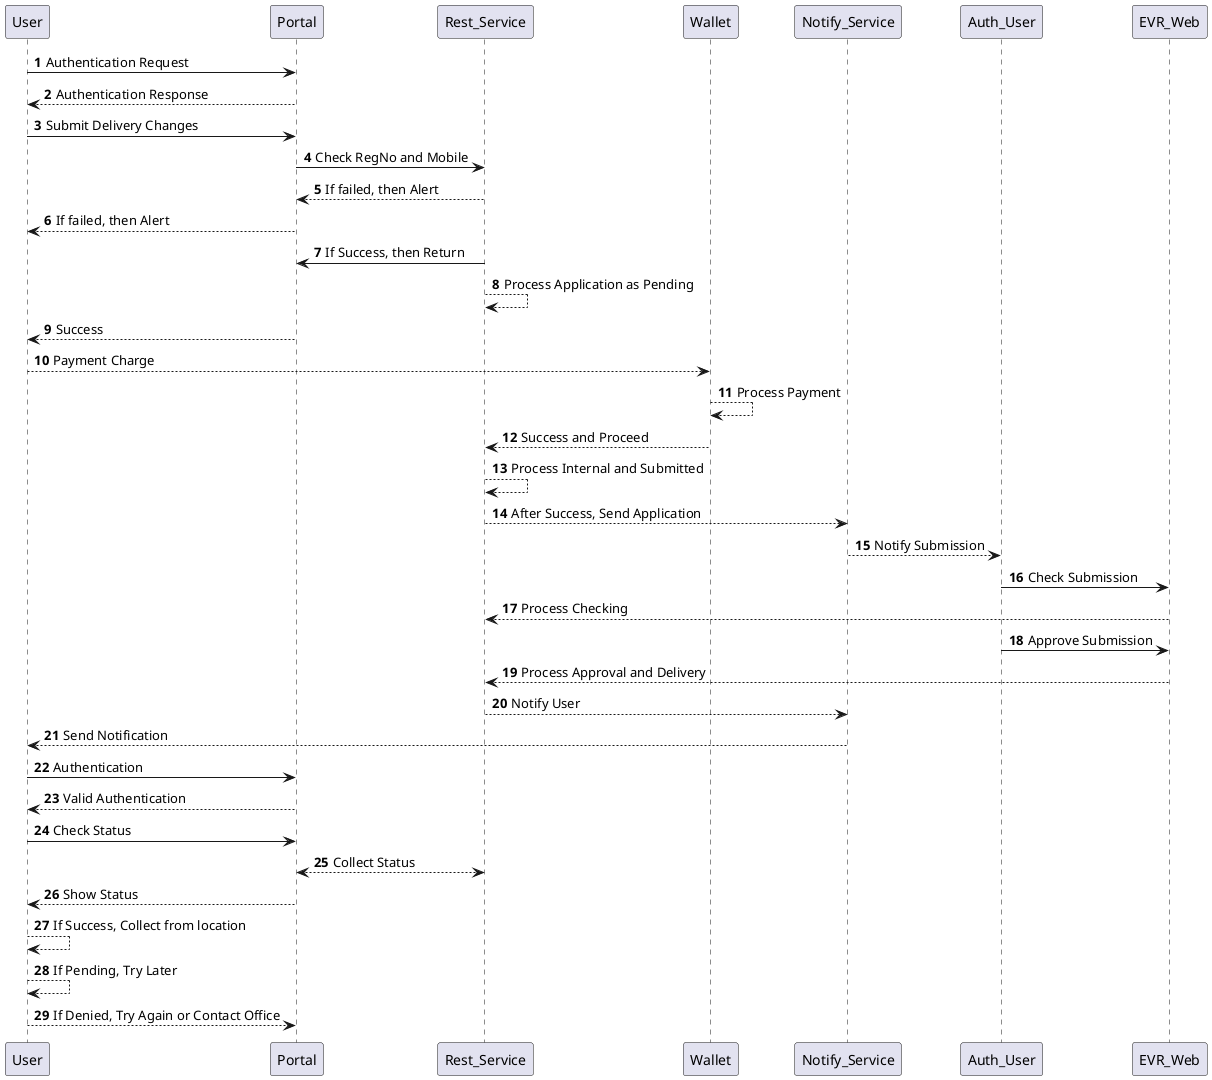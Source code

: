 @startuml
'https://plantuml.com/sequence-diagram

autonumber

User -> Portal: Authentication Request
Portal --> User: Authentication Response

User -> Portal: Submit Delivery Changes
Portal -> Rest_Service: Check RegNo and Mobile
Rest_Service --> Portal: If failed, then Alert
Portal --> User: If failed, then Alert
Rest_Service -> Portal: If Success, then Return
Rest_Service --> Rest_Service: Process Application as Pending
Portal --> User: Success
User --> Wallet: Payment Charge
Wallet --> Wallet: Process Payment
Wallet --> Rest_Service: Success and Proceed
Rest_Service --> Rest_Service: Process Internal and Submitted
Rest_Service --> Notify_Service: After Success, Send Application
Notify_Service --> Auth_User: Notify Submission
Auth_User -> EVR_Web: Check Submission
EVR_Web --> Rest_Service: Process Checking
Auth_User -> EVR_Web: Approve Submission
EVR_Web --> Rest_Service: Process Approval and Delivery
Rest_Service --> Notify_Service: Notify User
Notify_Service --> User: Send Notification
User -> Portal: Authentication
Portal --> User: Valid Authentication
User -> Portal: Check Status
Portal <--> Rest_Service: Collect Status
Portal --> User: Show Status
User --> User: If Success, Collect from location
User --> User: If Pending, Try Later
User --> Portal: If Denied, Try Again or Contact Office
@enduml